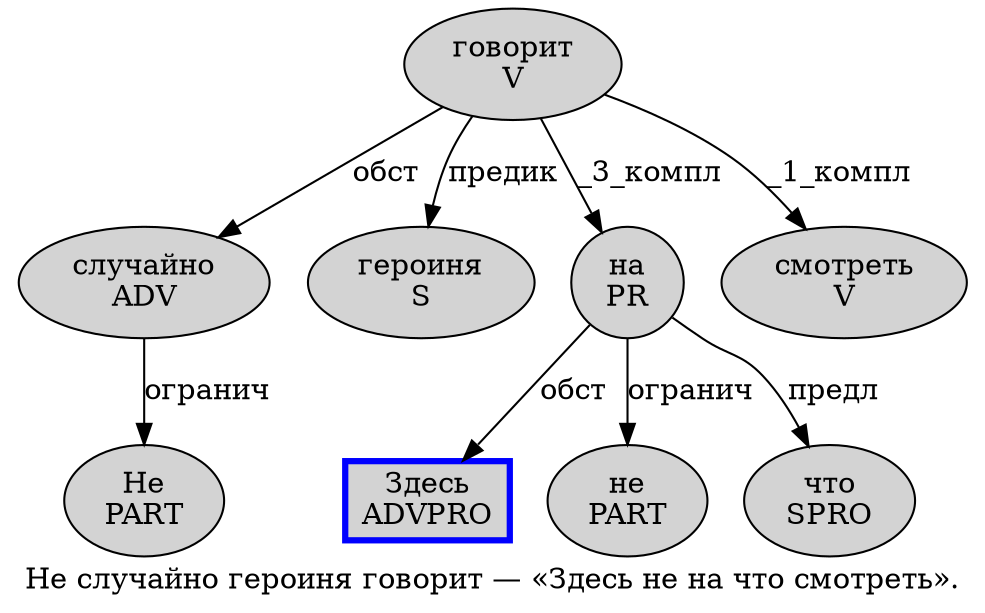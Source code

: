 digraph SENTENCE_411 {
	graph [label="Не случайно героиня говорит — «Здесь не на что смотреть»."]
	node [style=filled]
		0 [label="Не
PART" color="" fillcolor=lightgray penwidth=1 shape=ellipse]
		1 [label="случайно
ADV" color="" fillcolor=lightgray penwidth=1 shape=ellipse]
		2 [label="героиня
S" color="" fillcolor=lightgray penwidth=1 shape=ellipse]
		3 [label="говорит
V" color="" fillcolor=lightgray penwidth=1 shape=ellipse]
		6 [label="Здесь
ADVPRO" color=blue fillcolor=lightgray penwidth=3 shape=box]
		7 [label="не
PART" color="" fillcolor=lightgray penwidth=1 shape=ellipse]
		8 [label="на
PR" color="" fillcolor=lightgray penwidth=1 shape=ellipse]
		9 [label="что
SPRO" color="" fillcolor=lightgray penwidth=1 shape=ellipse]
		10 [label="смотреть
V" color="" fillcolor=lightgray penwidth=1 shape=ellipse]
			3 -> 1 [label="обст"]
			3 -> 2 [label="предик"]
			3 -> 8 [label="_3_компл"]
			3 -> 10 [label="_1_компл"]
			1 -> 0 [label="огранич"]
			8 -> 6 [label="обст"]
			8 -> 7 [label="огранич"]
			8 -> 9 [label="предл"]
}